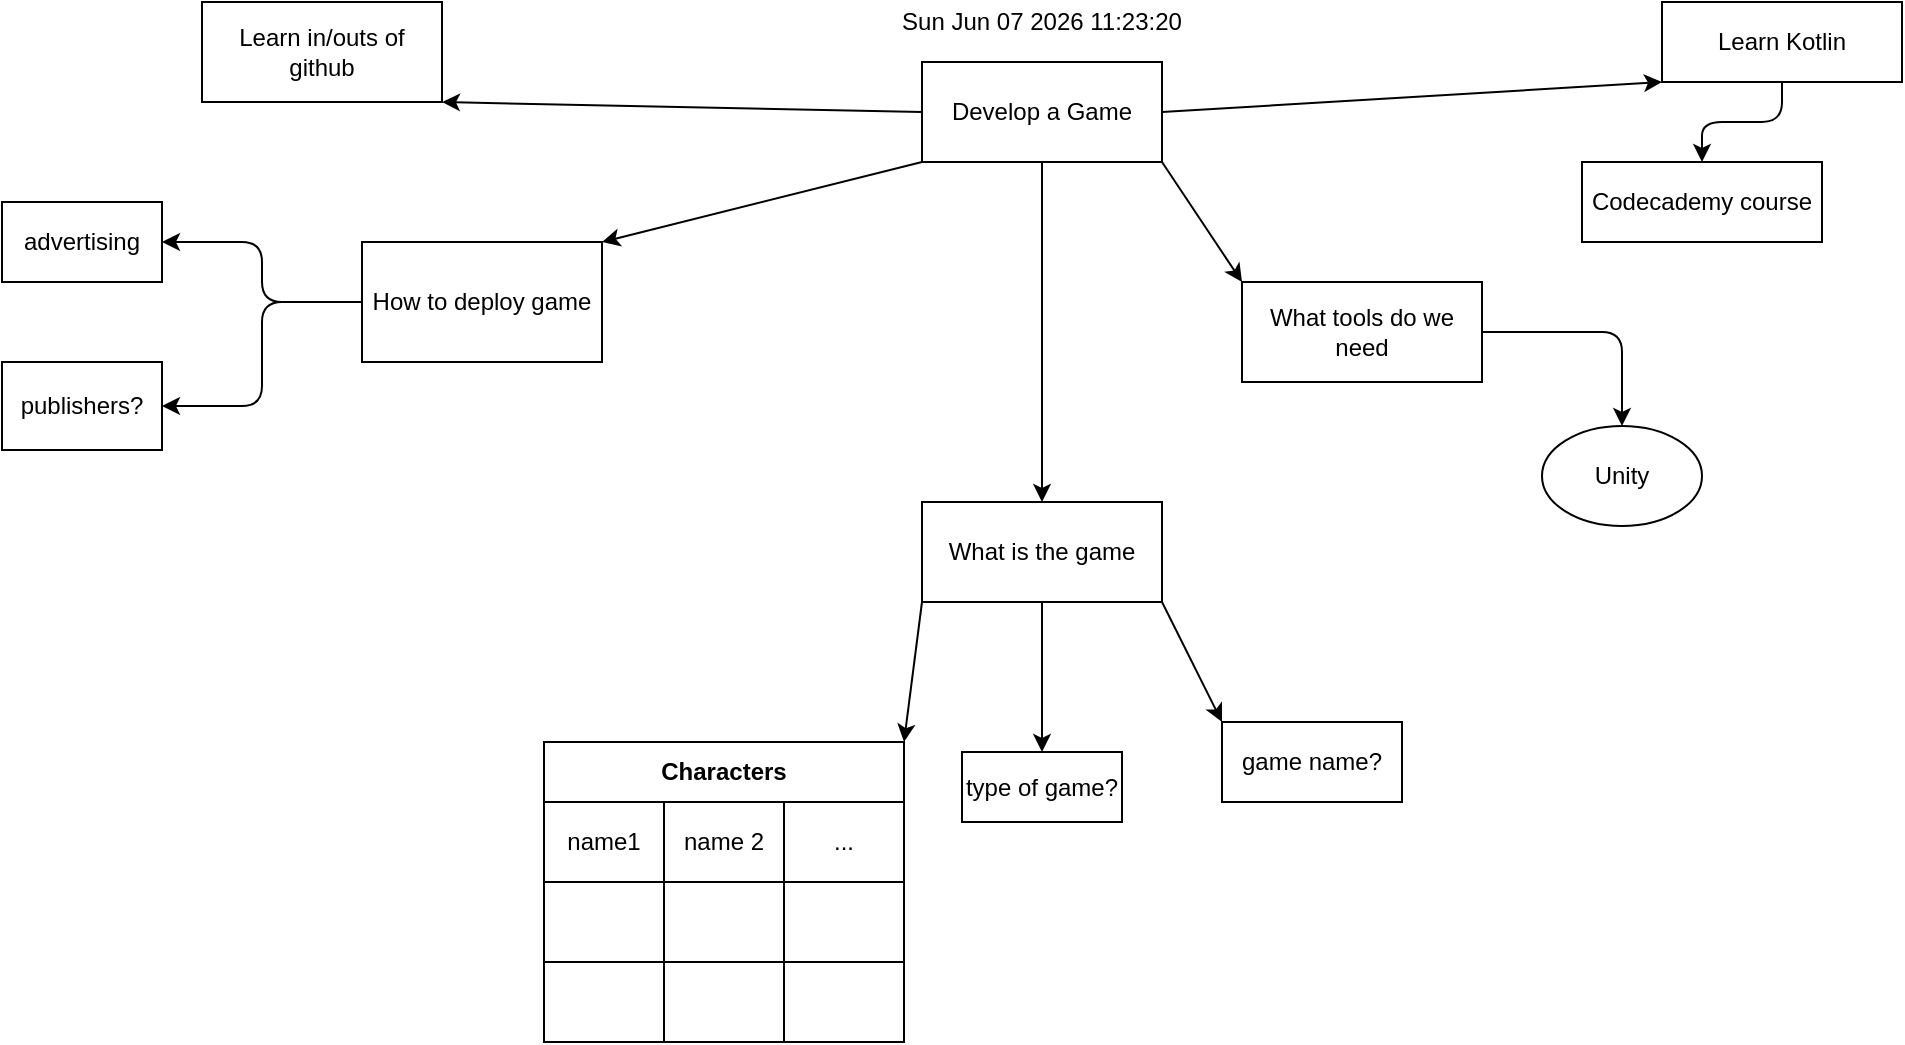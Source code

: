 <mxfile version="13.8.1" type="github" pages="2">
  <diagram id="LQlHrmRZi087rSzwUS9f" name="Phil">
    <mxGraphModel dx="2272" dy="773" grid="1" gridSize="10" guides="1" tooltips="1" connect="1" arrows="1" fold="1" page="1" pageScale="1" pageWidth="850" pageHeight="1100" math="0" shadow="0">
      <root>
        <mxCell id="0" />
        <mxCell id="1" parent="0" />
        <mxCell id="A_EFe26jHxkVhjVEouuX-1" value="&lt;div&gt;Develop a Game&lt;/div&gt;" style="square;whiteSpace=wrap;html=1;" parent="1" vertex="1">
          <mxGeometry x="360" y="30" width="120" height="50" as="geometry" />
        </mxCell>
        <mxCell id="A_EFe26jHxkVhjVEouuX-2" value="" style="endArrow=classic;html=1;exitX=0;exitY=0.5;exitDx=0;exitDy=0;entryX=1;entryY=1;entryDx=0;entryDy=0;" parent="1" source="A_EFe26jHxkVhjVEouuX-1" target="A_EFe26jHxkVhjVEouuX-3" edge="1">
          <mxGeometry width="50" height="50" relative="1" as="geometry">
            <mxPoint x="320" y="70" as="sourcePoint" />
            <mxPoint x="260" y="180" as="targetPoint" />
          </mxGeometry>
        </mxCell>
        <mxCell id="A_EFe26jHxkVhjVEouuX-3" value="Learn in/outs of github" style="square;whiteSpace=wrap;html=1;" parent="1" vertex="1">
          <mxGeometry width="120" height="50" as="geometry" />
        </mxCell>
        <mxCell id="A_EFe26jHxkVhjVEouuX-4" value="" style="endArrow=classic;html=1;exitX=0;exitY=1;exitDx=0;exitDy=0;entryX=1;entryY=0;entryDx=0;entryDy=0;" parent="1" source="A_EFe26jHxkVhjVEouuX-1" target="A_EFe26jHxkVhjVEouuX-5" edge="1">
          <mxGeometry width="50" height="50" relative="1" as="geometry">
            <mxPoint x="330" y="120" as="sourcePoint" />
            <mxPoint x="340" y="190" as="targetPoint" />
          </mxGeometry>
        </mxCell>
        <mxCell id="rkaj9FJLYy9ZAXitsgkI-21" value="" style="edgeStyle=orthogonalEdgeStyle;curved=0;rounded=1;sketch=0;orthogonalLoop=1;jettySize=auto;html=1;" edge="1" parent="1" source="A_EFe26jHxkVhjVEouuX-5" target="rkaj9FJLYy9ZAXitsgkI-20">
          <mxGeometry relative="1" as="geometry" />
        </mxCell>
        <mxCell id="rkaj9FJLYy9ZAXitsgkI-25" value="" style="edgeStyle=orthogonalEdgeStyle;curved=0;rounded=1;sketch=0;orthogonalLoop=1;jettySize=auto;html=1;" edge="1" parent="1" source="A_EFe26jHxkVhjVEouuX-5" target="rkaj9FJLYy9ZAXitsgkI-24">
          <mxGeometry relative="1" as="geometry" />
        </mxCell>
        <mxCell id="A_EFe26jHxkVhjVEouuX-5" value="How to deploy game" style="square;whiteSpace=wrap;html=1;" parent="1" vertex="1">
          <mxGeometry x="80" y="120" width="120" height="60" as="geometry" />
        </mxCell>
        <mxCell id="A_EFe26jHxkVhjVEouuX-6" value="" style="endArrow=classic;html=1;exitX=0.5;exitY=1;exitDx=0;exitDy=0;" parent="1" source="A_EFe26jHxkVhjVEouuX-1" target="A_EFe26jHxkVhjVEouuX-7" edge="1">
          <mxGeometry width="50" height="50" relative="1" as="geometry">
            <mxPoint x="400" y="420" as="sourcePoint" />
            <mxPoint x="420" y="270" as="targetPoint" />
          </mxGeometry>
        </mxCell>
        <mxCell id="rkaj9FJLYy9ZAXitsgkI-19" value="" style="edgeStyle=orthogonalEdgeStyle;curved=0;rounded=1;sketch=0;orthogonalLoop=1;jettySize=auto;html=1;" edge="1" parent="1" source="A_EFe26jHxkVhjVEouuX-7" target="rkaj9FJLYy9ZAXitsgkI-18">
          <mxGeometry relative="1" as="geometry" />
        </mxCell>
        <mxCell id="A_EFe26jHxkVhjVEouuX-7" value="What is the game" style="square;whiteSpace=wrap;html=1;" parent="1" vertex="1">
          <mxGeometry x="360" y="250" width="120" height="50" as="geometry" />
        </mxCell>
        <mxCell id="A_EFe26jHxkVhjVEouuX-8" value="" style="endArrow=classic;html=1;exitX=1;exitY=1;exitDx=0;exitDy=0;entryX=0;entryY=0;entryDx=0;entryDy=0;" parent="1" source="A_EFe26jHxkVhjVEouuX-1" target="A_EFe26jHxkVhjVEouuX-9" edge="1">
          <mxGeometry width="50" height="50" relative="1" as="geometry">
            <mxPoint x="400" y="420" as="sourcePoint" />
            <mxPoint x="470" y="170" as="targetPoint" />
          </mxGeometry>
        </mxCell>
        <mxCell id="rkaj9FJLYy9ZAXitsgkI-23" value="" style="edgeStyle=orthogonalEdgeStyle;curved=0;rounded=1;sketch=0;orthogonalLoop=1;jettySize=auto;html=1;" edge="1" parent="1" source="A_EFe26jHxkVhjVEouuX-9" target="rkaj9FJLYy9ZAXitsgkI-22">
          <mxGeometry relative="1" as="geometry" />
        </mxCell>
        <mxCell id="A_EFe26jHxkVhjVEouuX-9" value="What tools do we need" style="square;whiteSpace=wrap;html=1;" parent="1" vertex="1">
          <mxGeometry x="520" y="140" width="120" height="50" as="geometry" />
        </mxCell>
        <mxCell id="A_EFe26jHxkVhjVEouuX-10" value="" style="endArrow=classic;html=1;exitX=1;exitY=0.5;exitDx=0;exitDy=0;entryX=0;entryY=1;entryDx=0;entryDy=0;" parent="1" source="A_EFe26jHxkVhjVEouuX-1" target="A_EFe26jHxkVhjVEouuX-11" edge="1">
          <mxGeometry width="50" height="50" relative="1" as="geometry">
            <mxPoint x="400" y="420" as="sourcePoint" />
            <mxPoint x="590" y="170" as="targetPoint" />
          </mxGeometry>
        </mxCell>
        <mxCell id="rkaj9FJLYy9ZAXitsgkI-17" value="" style="edgeStyle=orthogonalEdgeStyle;curved=0;rounded=1;sketch=0;orthogonalLoop=1;jettySize=auto;html=1;" edge="1" parent="1" source="A_EFe26jHxkVhjVEouuX-11" target="rkaj9FJLYy9ZAXitsgkI-16">
          <mxGeometry relative="1" as="geometry" />
        </mxCell>
        <mxCell id="A_EFe26jHxkVhjVEouuX-11" value="&lt;div&gt;Learn Kotlin&lt;/div&gt;" style="square;whiteSpace=wrap;html=1;" parent="1" vertex="1">
          <mxGeometry x="730" width="120" height="40" as="geometry" />
        </mxCell>
        <mxCell id="A_EFe26jHxkVhjVEouuX-13" value="game name?" style="square;whiteSpace=wrap;html=1;" parent="1" vertex="1">
          <mxGeometry x="510" y="360" width="90" height="40" as="geometry" />
        </mxCell>
        <mxCell id="A_EFe26jHxkVhjVEouuX-14" value="" style="endArrow=classic;html=1;exitX=0;exitY=1;exitDx=0;exitDy=0;entryX=1;entryY=0;entryDx=0;entryDy=0;" parent="1" source="A_EFe26jHxkVhjVEouuX-7" target="rkaj9FJLYy9ZAXitsgkI-26" edge="1">
          <mxGeometry width="50" height="50" relative="1" as="geometry">
            <mxPoint x="400" y="420" as="sourcePoint" />
            <mxPoint x="330" y="360" as="targetPoint" />
          </mxGeometry>
        </mxCell>
        <UserObject label="%date{ddd mmm dd yyyy HH:MM:ss}%" placeholders="1" id="__gFQp-27cVtTYfEqAuZ-8">
          <mxCell style="text;html=1;align=center;verticalAlign=middle;whiteSpace=wrap;overflow=hidden;" parent="1" vertex="1">
            <mxGeometry x="340" width="160" height="20" as="geometry" />
          </mxCell>
        </UserObject>
        <mxCell id="rkaj9FJLYy9ZAXitsgkI-15" value="" style="endArrow=classic;html=1;exitX=1;exitY=1;exitDx=0;exitDy=0;entryX=0;entryY=0;entryDx=0;entryDy=0;" edge="1" parent="1" source="A_EFe26jHxkVhjVEouuX-7" target="A_EFe26jHxkVhjVEouuX-13">
          <mxGeometry width="50" height="50" relative="1" as="geometry">
            <mxPoint x="380" y="270" as="sourcePoint" />
            <mxPoint x="430" y="220" as="targetPoint" />
          </mxGeometry>
        </mxCell>
        <UserObject label="Codecademy course" link="https://www.codecademy.com/learn/learn-kotlin" id="rkaj9FJLYy9ZAXitsgkI-16">
          <mxCell style="square;whiteSpace=wrap;html=1;" vertex="1" parent="1">
            <mxGeometry x="690" y="80" width="120" height="40" as="geometry" />
          </mxCell>
        </UserObject>
        <mxCell id="rkaj9FJLYy9ZAXitsgkI-18" value="type of game?" style="whiteSpace=wrap;html=1;" vertex="1" parent="1">
          <mxGeometry x="380" y="375" width="80" height="35" as="geometry" />
        </mxCell>
        <mxCell id="rkaj9FJLYy9ZAXitsgkI-20" value="publishers?" style="whiteSpace=wrap;html=1;" vertex="1" parent="1">
          <mxGeometry x="-100" y="180" width="80" height="44" as="geometry" />
        </mxCell>
        <mxCell id="rkaj9FJLYy9ZAXitsgkI-22" value="Unity" style="ellipse;whiteSpace=wrap;html=1;" vertex="1" parent="1">
          <mxGeometry x="670" y="212" width="80" height="50" as="geometry" />
        </mxCell>
        <mxCell id="rkaj9FJLYy9ZAXitsgkI-24" value="advertising" style="whiteSpace=wrap;html=1;" vertex="1" parent="1">
          <mxGeometry x="-100" y="100" width="80" height="40" as="geometry" />
        </mxCell>
        <mxCell id="rkaj9FJLYy9ZAXitsgkI-26" value="&lt;div&gt;Characters&lt;/div&gt;" style="shape=table;html=1;whiteSpace=wrap;startSize=30;container=1;collapsible=0;childLayout=tableLayout;fontStyle=1;align=center;rounded=0;sketch=0;" vertex="1" parent="1">
          <mxGeometry x="171" y="370" width="180" height="150" as="geometry" />
        </mxCell>
        <mxCell id="rkaj9FJLYy9ZAXitsgkI-27" value="" style="shape=partialRectangle;html=1;whiteSpace=wrap;collapsible=0;dropTarget=0;pointerEvents=0;fillColor=none;top=0;left=0;bottom=0;right=0;points=[[0,0.5],[1,0.5]];portConstraint=eastwest;" vertex="1" parent="rkaj9FJLYy9ZAXitsgkI-26">
          <mxGeometry y="30" width="180" height="40" as="geometry" />
        </mxCell>
        <mxCell id="rkaj9FJLYy9ZAXitsgkI-28" value="name1" style="shape=partialRectangle;html=1;whiteSpace=wrap;connectable=0;fillColor=none;top=0;left=0;bottom=0;right=0;overflow=hidden;" vertex="1" parent="rkaj9FJLYy9ZAXitsgkI-27">
          <mxGeometry width="60" height="40" as="geometry" />
        </mxCell>
        <mxCell id="rkaj9FJLYy9ZAXitsgkI-29" value="name 2" style="shape=partialRectangle;html=1;whiteSpace=wrap;connectable=0;fillColor=none;top=0;left=0;bottom=0;right=0;overflow=hidden;" vertex="1" parent="rkaj9FJLYy9ZAXitsgkI-27">
          <mxGeometry x="60" width="60" height="40" as="geometry" />
        </mxCell>
        <mxCell id="rkaj9FJLYy9ZAXitsgkI-30" value="..." style="shape=partialRectangle;html=1;whiteSpace=wrap;connectable=0;fillColor=none;top=0;left=0;bottom=0;right=0;overflow=hidden;" vertex="1" parent="rkaj9FJLYy9ZAXitsgkI-27">
          <mxGeometry x="120" width="60" height="40" as="geometry" />
        </mxCell>
        <mxCell id="rkaj9FJLYy9ZAXitsgkI-31" value="" style="shape=partialRectangle;html=1;whiteSpace=wrap;collapsible=0;dropTarget=0;pointerEvents=0;fillColor=none;top=0;left=0;bottom=0;right=0;points=[[0,0.5],[1,0.5]];portConstraint=eastwest;" vertex="1" parent="rkaj9FJLYy9ZAXitsgkI-26">
          <mxGeometry y="70" width="180" height="40" as="geometry" />
        </mxCell>
        <mxCell id="rkaj9FJLYy9ZAXitsgkI-32" value="" style="shape=partialRectangle;html=1;whiteSpace=wrap;connectable=0;fillColor=none;top=0;left=0;bottom=0;right=0;overflow=hidden;" vertex="1" parent="rkaj9FJLYy9ZAXitsgkI-31">
          <mxGeometry width="60" height="40" as="geometry" />
        </mxCell>
        <mxCell id="rkaj9FJLYy9ZAXitsgkI-33" value="" style="shape=partialRectangle;html=1;whiteSpace=wrap;connectable=0;fillColor=none;top=0;left=0;bottom=0;right=0;overflow=hidden;" vertex="1" parent="rkaj9FJLYy9ZAXitsgkI-31">
          <mxGeometry x="60" width="60" height="40" as="geometry" />
        </mxCell>
        <mxCell id="rkaj9FJLYy9ZAXitsgkI-34" value="" style="shape=partialRectangle;html=1;whiteSpace=wrap;connectable=0;fillColor=none;top=0;left=0;bottom=0;right=0;overflow=hidden;" vertex="1" parent="rkaj9FJLYy9ZAXitsgkI-31">
          <mxGeometry x="120" width="60" height="40" as="geometry" />
        </mxCell>
        <mxCell id="rkaj9FJLYy9ZAXitsgkI-35" value="" style="shape=partialRectangle;html=1;whiteSpace=wrap;collapsible=0;dropTarget=0;pointerEvents=0;fillColor=none;top=0;left=0;bottom=0;right=0;points=[[0,0.5],[1,0.5]];portConstraint=eastwest;" vertex="1" parent="rkaj9FJLYy9ZAXitsgkI-26">
          <mxGeometry y="110" width="180" height="40" as="geometry" />
        </mxCell>
        <mxCell id="rkaj9FJLYy9ZAXitsgkI-36" value="" style="shape=partialRectangle;html=1;whiteSpace=wrap;connectable=0;fillColor=none;top=0;left=0;bottom=0;right=0;overflow=hidden;" vertex="1" parent="rkaj9FJLYy9ZAXitsgkI-35">
          <mxGeometry width="60" height="40" as="geometry" />
        </mxCell>
        <mxCell id="rkaj9FJLYy9ZAXitsgkI-37" value="" style="shape=partialRectangle;html=1;whiteSpace=wrap;connectable=0;fillColor=none;top=0;left=0;bottom=0;right=0;overflow=hidden;" vertex="1" parent="rkaj9FJLYy9ZAXitsgkI-35">
          <mxGeometry x="60" width="60" height="40" as="geometry" />
        </mxCell>
        <mxCell id="rkaj9FJLYy9ZAXitsgkI-38" value="" style="shape=partialRectangle;html=1;whiteSpace=wrap;connectable=0;fillColor=none;top=0;left=0;bottom=0;right=0;overflow=hidden;" vertex="1" parent="rkaj9FJLYy9ZAXitsgkI-35">
          <mxGeometry x="120" width="60" height="40" as="geometry" />
        </mxCell>
      </root>
    </mxGraphModel>
  </diagram>
  <diagram name="Mike" id="-5ZuO66i7VHEPqibrBUk">
    <mxGraphModel dx="1422" dy="762" grid="1" gridSize="10" guides="1" tooltips="1" connect="1" arrows="1" fold="1" page="1" pageScale="1" pageWidth="850" pageHeight="1100" background="#182E3E" math="0" shadow="0">
      <root>
        <mxCell id="HEBn-ZwIGKUZ-xFCiAPG-0" />
        <mxCell id="HEBn-ZwIGKUZ-xFCiAPG-1" parent="HEBn-ZwIGKUZ-xFCiAPG-0" />
        <mxCell id="HEBn-ZwIGKUZ-xFCiAPG-2" value="&lt;div&gt;Develop a Game&lt;/div&gt;" style="ellipse;whiteSpace=wrap;html=1;fillColor=#EEEEEE;strokeColor=#FFFFFF;fontColor=#1A1A1A;" vertex="1" parent="HEBn-ZwIGKUZ-xFCiAPG-1">
          <mxGeometry x="360" y="30" width="120" height="50" as="geometry" />
        </mxCell>
        <mxCell id="HEBn-ZwIGKUZ-xFCiAPG-3" value="" style="endArrow=classic;html=1;exitX=0;exitY=0.5;exitDx=0;exitDy=0;labelBackgroundColor=#182E3E;strokeColor=#FFFFFF;fontColor=#FFFFFF;" edge="1" parent="HEBn-ZwIGKUZ-xFCiAPG-1" source="HEBn-ZwIGKUZ-xFCiAPG-2" target="HEBn-ZwIGKUZ-xFCiAPG-4">
          <mxGeometry width="50" height="50" relative="1" as="geometry">
            <mxPoint x="320" y="70" as="sourcePoint" />
            <mxPoint x="260" y="180" as="targetPoint" />
          </mxGeometry>
        </mxCell>
        <mxCell id="HEBn-ZwIGKUZ-xFCiAPG-4" value="Learn in/outs of github" style="ellipse;whiteSpace=wrap;html=1;fillColor=#EEEEEE;strokeColor=#FFFFFF;fontColor=#1A1A1A;" vertex="1" parent="HEBn-ZwIGKUZ-xFCiAPG-1">
          <mxGeometry width="120" height="50" as="geometry" />
        </mxCell>
        <mxCell id="HEBn-ZwIGKUZ-xFCiAPG-5" value="" style="endArrow=classic;html=1;exitX=0;exitY=1;exitDx=0;exitDy=0;entryX=0.583;entryY=0;entryDx=0;entryDy=0;entryPerimeter=0;labelBackgroundColor=#182E3E;strokeColor=#FFFFFF;fontColor=#FFFFFF;" edge="1" parent="HEBn-ZwIGKUZ-xFCiAPG-1" source="HEBn-ZwIGKUZ-xFCiAPG-2" target="HEBn-ZwIGKUZ-xFCiAPG-6">
          <mxGeometry width="50" height="50" relative="1" as="geometry">
            <mxPoint x="330" y="120" as="sourcePoint" />
            <mxPoint x="340" y="190" as="targetPoint" />
          </mxGeometry>
        </mxCell>
        <mxCell id="HEBn-ZwIGKUZ-xFCiAPG-6" value="How to deploy game" style="ellipse;whiteSpace=wrap;html=1;fillColor=#EEEEEE;strokeColor=#FFFFFF;fontColor=#1A1A1A;" vertex="1" parent="HEBn-ZwIGKUZ-xFCiAPG-1">
          <mxGeometry x="190" y="150" width="120" height="60" as="geometry" />
        </mxCell>
        <mxCell id="HEBn-ZwIGKUZ-xFCiAPG-7" value="" style="endArrow=classic;html=1;exitX=0.5;exitY=1;exitDx=0;exitDy=0;labelBackgroundColor=#182E3E;strokeColor=#FFFFFF;fontColor=#FFFFFF;" edge="1" parent="HEBn-ZwIGKUZ-xFCiAPG-1" source="HEBn-ZwIGKUZ-xFCiAPG-2" target="HEBn-ZwIGKUZ-xFCiAPG-8">
          <mxGeometry width="50" height="50" relative="1" as="geometry">
            <mxPoint x="400" y="420" as="sourcePoint" />
            <mxPoint x="420" y="270" as="targetPoint" />
          </mxGeometry>
        </mxCell>
        <mxCell id="HEBn-ZwIGKUZ-xFCiAPG-8" value="What is the game" style="ellipse;whiteSpace=wrap;html=1;fillColor=#EEEEEE;strokeColor=#FFFFFF;fontColor=#1A1A1A;" vertex="1" parent="HEBn-ZwIGKUZ-xFCiAPG-1">
          <mxGeometry x="360" y="250" width="120" height="50" as="geometry" />
        </mxCell>
        <mxCell id="HEBn-ZwIGKUZ-xFCiAPG-9" value="" style="endArrow=classic;html=1;exitX=1;exitY=1;exitDx=0;exitDy=0;labelBackgroundColor=#182E3E;strokeColor=#FFFFFF;fontColor=#FFFFFF;" edge="1" parent="HEBn-ZwIGKUZ-xFCiAPG-1" source="HEBn-ZwIGKUZ-xFCiAPG-2" target="HEBn-ZwIGKUZ-xFCiAPG-10">
          <mxGeometry width="50" height="50" relative="1" as="geometry">
            <mxPoint x="400" y="420" as="sourcePoint" />
            <mxPoint x="470" y="170" as="targetPoint" />
          </mxGeometry>
        </mxCell>
        <mxCell id="HEBn-ZwIGKUZ-xFCiAPG-10" value="What tools do we need" style="ellipse;whiteSpace=wrap;html=1;fillColor=#EEEEEE;strokeColor=#FFFFFF;fontColor=#1A1A1A;" vertex="1" parent="HEBn-ZwIGKUZ-xFCiAPG-1">
          <mxGeometry x="520" y="120" width="120" height="50" as="geometry" />
        </mxCell>
        <mxCell id="HEBn-ZwIGKUZ-xFCiAPG-11" value="" style="endArrow=classic;html=1;exitX=1;exitY=0.5;exitDx=0;exitDy=0;labelBackgroundColor=#182E3E;strokeColor=#FFFFFF;fontColor=#FFFFFF;" edge="1" parent="HEBn-ZwIGKUZ-xFCiAPG-1" source="HEBn-ZwIGKUZ-xFCiAPG-2" target="HEBn-ZwIGKUZ-xFCiAPG-12">
          <mxGeometry width="50" height="50" relative="1" as="geometry">
            <mxPoint x="400" y="420" as="sourcePoint" />
            <mxPoint x="590" y="170" as="targetPoint" />
          </mxGeometry>
        </mxCell>
        <mxCell id="HEBn-ZwIGKUZ-xFCiAPG-12" value="&lt;div&gt;Learn Kotlin&lt;/div&gt;" style="ellipse;whiteSpace=wrap;html=1;fillColor=#EEEEEE;strokeColor=#FFFFFF;fontColor=#1A1A1A;" vertex="1" parent="HEBn-ZwIGKUZ-xFCiAPG-1">
          <mxGeometry x="730" width="120" height="40" as="geometry" />
        </mxCell>
        <mxCell id="HEBn-ZwIGKUZ-xFCiAPG-13" value="game name?" style="ellipse;whiteSpace=wrap;html=1;fillColor=#EEEEEE;strokeColor=#FFFFFF;fontColor=#1A1A1A;" vertex="1" parent="HEBn-ZwIGKUZ-xFCiAPG-1">
          <mxGeometry x="480" y="360" width="90" height="40" as="geometry" />
        </mxCell>
        <mxCell id="HEBn-ZwIGKUZ-xFCiAPG-14" value="" style="endArrow=classic;html=1;exitX=0;exitY=1;exitDx=0;exitDy=0;labelBackgroundColor=#182E3E;strokeColor=#FFFFFF;fontColor=#FFFFFF;" edge="1" parent="HEBn-ZwIGKUZ-xFCiAPG-1" source="HEBn-ZwIGKUZ-xFCiAPG-8" target="HEBn-ZwIGKUZ-xFCiAPG-15">
          <mxGeometry width="50" height="50" relative="1" as="geometry">
            <mxPoint x="400" y="420" as="sourcePoint" />
            <mxPoint x="330" y="380" as="targetPoint" />
          </mxGeometry>
        </mxCell>
        <mxCell id="HEBn-ZwIGKUZ-xFCiAPG-15" value="characters" style="ellipse;whiteSpace=wrap;html=1;fillColor=#EEEEEE;strokeColor=#FFFFFF;fontColor=#1A1A1A;" vertex="1" parent="HEBn-ZwIGKUZ-xFCiAPG-1">
          <mxGeometry x="280" y="360" width="80" height="40" as="geometry" />
        </mxCell>
        <UserObject label="%date{ddd mmm dd yyyy HH:MM:ss}%" placeholders="1" id="HEBn-ZwIGKUZ-xFCiAPG-16">
          <mxCell style="text;html=1;align=center;verticalAlign=middle;whiteSpace=wrap;overflow=hidden;fillColor=#f5f5f5;strokeColor=#666666;fontColor=#333333;" vertex="1" parent="HEBn-ZwIGKUZ-xFCiAPG-1">
            <mxGeometry x="340" width="160" height="20" as="geometry" />
          </mxCell>
        </UserObject>
        <mxCell id="HEBn-ZwIGKUZ-xFCiAPG-17" value="" style="endArrow=none;html=1;strokeColor=#FFFFFF;fontColor=#FFFFFF;exitX=0.222;exitY=0;exitDx=0;exitDy=0;exitPerimeter=0;entryX=1;entryY=1;entryDx=0;entryDy=0;" edge="1" parent="HEBn-ZwIGKUZ-xFCiAPG-1" source="HEBn-ZwIGKUZ-xFCiAPG-13" target="HEBn-ZwIGKUZ-xFCiAPG-8">
          <mxGeometry width="50" height="50" relative="1" as="geometry">
            <mxPoint x="400" y="290" as="sourcePoint" />
            <mxPoint x="450" y="240" as="targetPoint" />
          </mxGeometry>
        </mxCell>
      </root>
    </mxGraphModel>
  </diagram>
</mxfile>
